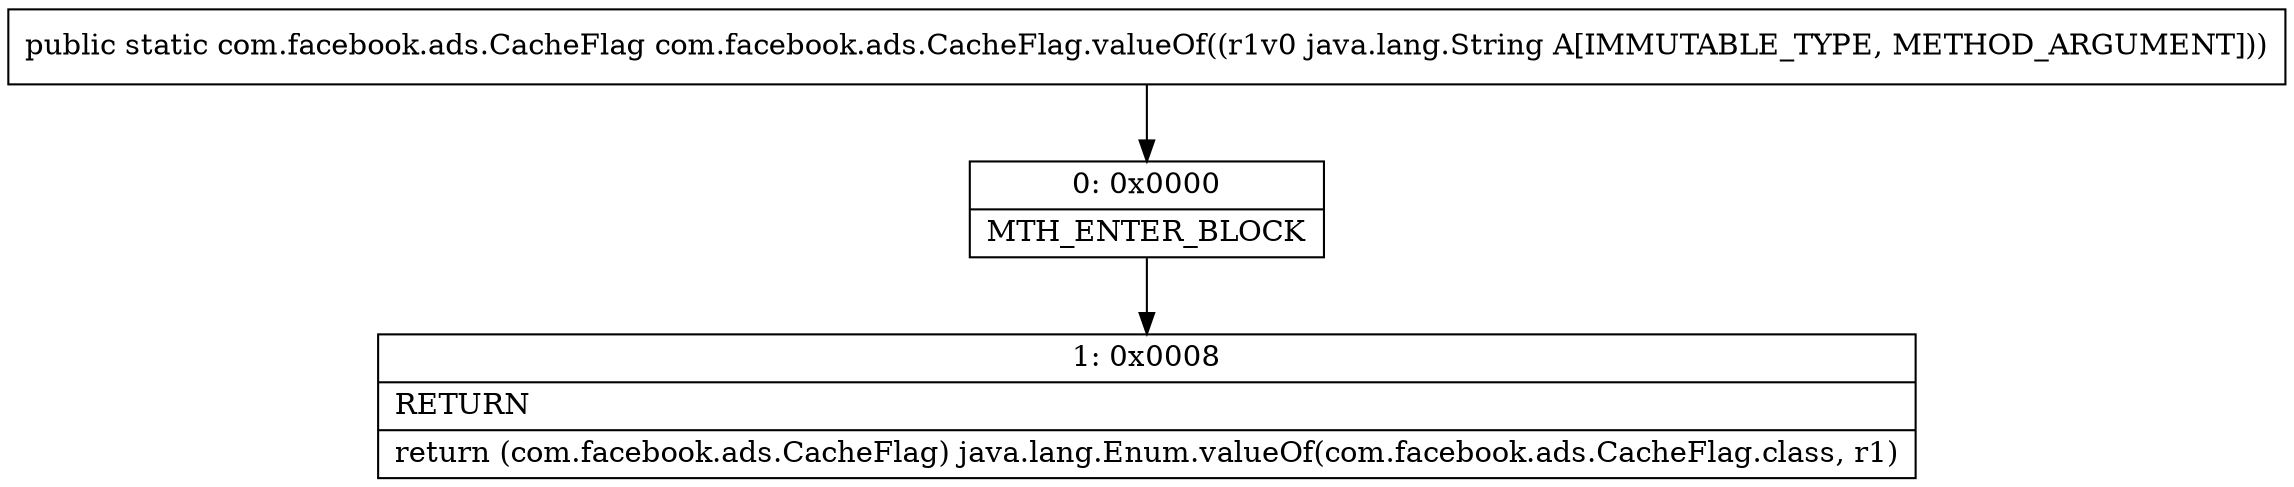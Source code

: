 digraph "CFG forcom.facebook.ads.CacheFlag.valueOf(Ljava\/lang\/String;)Lcom\/facebook\/ads\/CacheFlag;" {
Node_0 [shape=record,label="{0\:\ 0x0000|MTH_ENTER_BLOCK\l}"];
Node_1 [shape=record,label="{1\:\ 0x0008|RETURN\l|return (com.facebook.ads.CacheFlag) java.lang.Enum.valueOf(com.facebook.ads.CacheFlag.class, r1)\l}"];
MethodNode[shape=record,label="{public static com.facebook.ads.CacheFlag com.facebook.ads.CacheFlag.valueOf((r1v0 java.lang.String A[IMMUTABLE_TYPE, METHOD_ARGUMENT])) }"];
MethodNode -> Node_0;
Node_0 -> Node_1;
}

